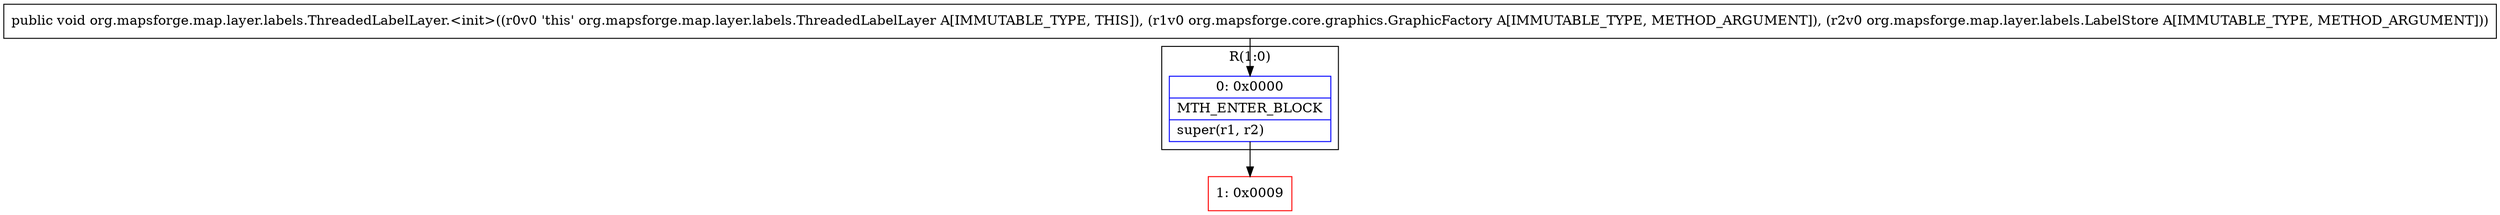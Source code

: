 digraph "CFG fororg.mapsforge.map.layer.labels.ThreadedLabelLayer.\<init\>(Lorg\/mapsforge\/core\/graphics\/GraphicFactory;Lorg\/mapsforge\/map\/layer\/labels\/LabelStore;)V" {
subgraph cluster_Region_1154823124 {
label = "R(1:0)";
node [shape=record,color=blue];
Node_0 [shape=record,label="{0\:\ 0x0000|MTH_ENTER_BLOCK\l|super(r1, r2)\l}"];
}
Node_1 [shape=record,color=red,label="{1\:\ 0x0009}"];
MethodNode[shape=record,label="{public void org.mapsforge.map.layer.labels.ThreadedLabelLayer.\<init\>((r0v0 'this' org.mapsforge.map.layer.labels.ThreadedLabelLayer A[IMMUTABLE_TYPE, THIS]), (r1v0 org.mapsforge.core.graphics.GraphicFactory A[IMMUTABLE_TYPE, METHOD_ARGUMENT]), (r2v0 org.mapsforge.map.layer.labels.LabelStore A[IMMUTABLE_TYPE, METHOD_ARGUMENT])) }"];
MethodNode -> Node_0;
Node_0 -> Node_1;
}

